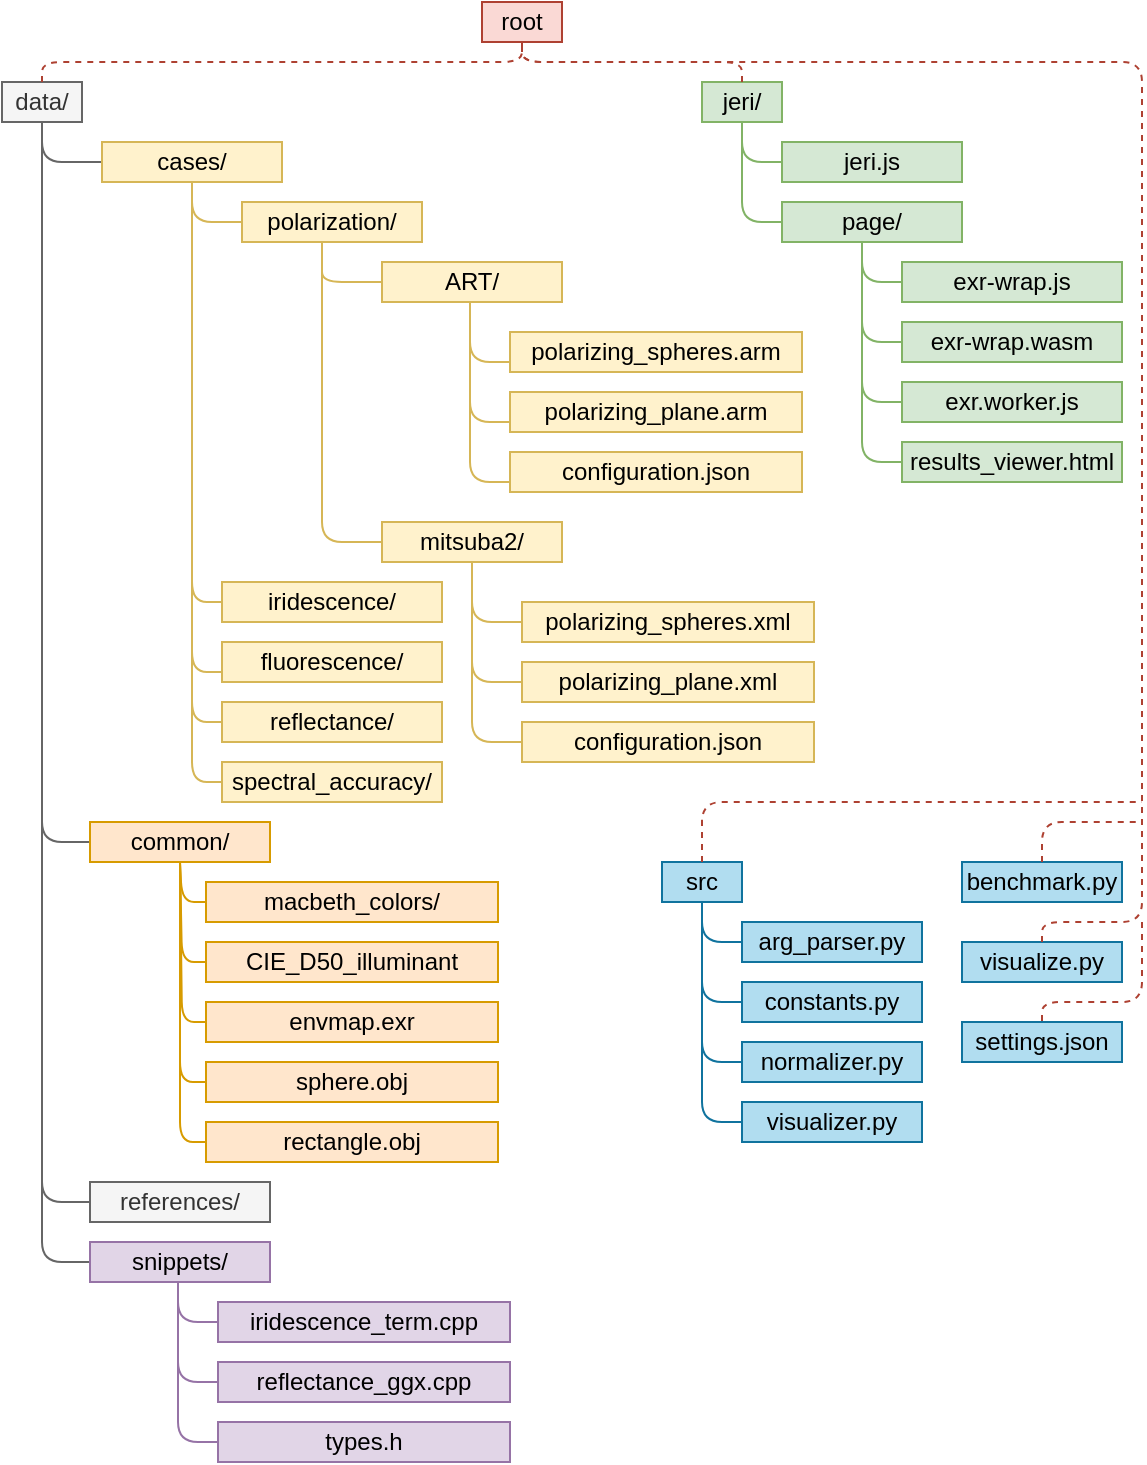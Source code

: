 <mxfile version="13.4.6" type="device"><diagram id="QD6-xCFPaR6NN4qHjSqh" name="Page-1"><mxGraphModel dx="1038" dy="580" grid="1" gridSize="10" guides="1" tooltips="1" connect="1" arrows="1" fold="1" page="1" pageScale="1" pageWidth="827" pageHeight="1169" math="0" shadow="0"><root><mxCell id="0"/><mxCell id="1" parent="0"/><mxCell id="x9vF5xHZ1lk9lBWt_NGZ-1" value="data/" style="text;html=1;align=center;verticalAlign=middle;whiteSpace=wrap;rounded=0;fillColor=#f5f5f5;strokeColor=#666666;fontColor=#333333;" vertex="1" parent="1"><mxGeometry x="40" y="280" width="40" height="20" as="geometry"/></mxCell><mxCell id="x9vF5xHZ1lk9lBWt_NGZ-2" value="jeri/" style="text;html=1;align=center;verticalAlign=middle;whiteSpace=wrap;rounded=0;fillColor=#d5e8d4;strokeColor=#82b366;" vertex="1" parent="1"><mxGeometry x="390" y="280" width="40" height="20" as="geometry"/></mxCell><mxCell id="x9vF5xHZ1lk9lBWt_NGZ-3" value="src" style="text;html=1;align=center;verticalAlign=middle;whiteSpace=wrap;rounded=0;fillColor=#b1ddf0;strokeColor=#10739e;" vertex="1" parent="1"><mxGeometry x="370" y="670" width="40" height="20" as="geometry"/></mxCell><mxCell id="x9vF5xHZ1lk9lBWt_NGZ-4" value="benchmark.py" style="text;html=1;align=center;verticalAlign=middle;whiteSpace=wrap;rounded=0;fillColor=#b1ddf0;strokeColor=#10739e;" vertex="1" parent="1"><mxGeometry x="520" y="670" width="80" height="20" as="geometry"/></mxCell><mxCell id="x9vF5xHZ1lk9lBWt_NGZ-5" value="visualize.py" style="text;html=1;align=center;verticalAlign=middle;whiteSpace=wrap;rounded=0;fillColor=#b1ddf0;strokeColor=#10739e;" vertex="1" parent="1"><mxGeometry x="520" y="710" width="80" height="20" as="geometry"/></mxCell><mxCell id="x9vF5xHZ1lk9lBWt_NGZ-6" value="settings.json" style="text;html=1;align=center;verticalAlign=middle;whiteSpace=wrap;rounded=0;fillColor=#b1ddf0;strokeColor=#10739e;" vertex="1" parent="1"><mxGeometry x="520" y="750" width="80" height="20" as="geometry"/></mxCell><mxCell id="x9vF5xHZ1lk9lBWt_NGZ-7" value="" style="endArrow=none;html=1;fillColor=#b1ddf0;strokeColor=#10739e;exitX=0.5;exitY=1;exitDx=0;exitDy=0;" edge="1" parent="1" source="x9vF5xHZ1lk9lBWt_NGZ-3"><mxGeometry width="50" height="50" relative="1" as="geometry"><mxPoint x="500" y="770" as="sourcePoint"/><mxPoint x="410" y="710" as="targetPoint"/><Array as="points"><mxPoint x="390" y="710"/></Array></mxGeometry></mxCell><mxCell id="x9vF5xHZ1lk9lBWt_NGZ-8" value="arg_parser.py" style="text;html=1;align=center;verticalAlign=middle;whiteSpace=wrap;rounded=0;fillColor=#b1ddf0;strokeColor=#10739e;" vertex="1" parent="1"><mxGeometry x="410" y="700" width="90" height="20" as="geometry"/></mxCell><mxCell id="x9vF5xHZ1lk9lBWt_NGZ-9" value="" style="endArrow=none;html=1;fillColor=#b1ddf0;strokeColor=#10739e;exitX=0.5;exitY=1;exitDx=0;exitDy=0;" edge="1" parent="1" source="x9vF5xHZ1lk9lBWt_NGZ-3"><mxGeometry width="50" height="50" relative="1" as="geometry"><mxPoint x="390" y="720" as="sourcePoint"/><mxPoint x="410" y="740" as="targetPoint"/><Array as="points"><mxPoint x="390" y="740"/></Array></mxGeometry></mxCell><mxCell id="x9vF5xHZ1lk9lBWt_NGZ-10" value="constants.py" style="text;html=1;align=center;verticalAlign=middle;whiteSpace=wrap;rounded=0;fillColor=#b1ddf0;strokeColor=#10739e;" vertex="1" parent="1"><mxGeometry x="410" y="730" width="90" height="20" as="geometry"/></mxCell><mxCell id="x9vF5xHZ1lk9lBWt_NGZ-11" value="" style="endArrow=none;html=1;fillColor=#b1ddf0;strokeColor=#10739e;exitX=0.5;exitY=1;exitDx=0;exitDy=0;" edge="1" parent="1" source="x9vF5xHZ1lk9lBWt_NGZ-3"><mxGeometry width="50" height="50" relative="1" as="geometry"><mxPoint x="390" y="750" as="sourcePoint"/><mxPoint x="410" y="770" as="targetPoint"/><Array as="points"><mxPoint x="390" y="770"/></Array></mxGeometry></mxCell><mxCell id="x9vF5xHZ1lk9lBWt_NGZ-12" value="normalizer.py" style="text;html=1;align=center;verticalAlign=middle;whiteSpace=wrap;rounded=0;fillColor=#b1ddf0;strokeColor=#10739e;" vertex="1" parent="1"><mxGeometry x="410" y="760" width="90" height="20" as="geometry"/></mxCell><mxCell id="x9vF5xHZ1lk9lBWt_NGZ-13" value="" style="endArrow=none;html=1;fillColor=#b1ddf0;strokeColor=#10739e;" edge="1" parent="1"><mxGeometry width="50" height="50" relative="1" as="geometry"><mxPoint x="390" y="690" as="sourcePoint"/><mxPoint x="410" y="800" as="targetPoint"/><Array as="points"><mxPoint x="390" y="800"/></Array></mxGeometry></mxCell><mxCell id="x9vF5xHZ1lk9lBWt_NGZ-14" value="visualizer.py" style="text;html=1;align=center;verticalAlign=middle;whiteSpace=wrap;rounded=0;fillColor=#b1ddf0;strokeColor=#10739e;" vertex="1" parent="1"><mxGeometry x="410" y="790" width="90" height="20" as="geometry"/></mxCell><mxCell id="x9vF5xHZ1lk9lBWt_NGZ-15" value="" style="endArrow=none;html=1;fillColor=#d5e8d4;strokeColor=#82b366;exitX=0.5;exitY=1;exitDx=0;exitDy=0;" edge="1" parent="1"><mxGeometry width="50" height="50" relative="1" as="geometry"><mxPoint x="470" y="360" as="sourcePoint"/><mxPoint x="490" y="380" as="targetPoint"/><Array as="points"><mxPoint x="470" y="380"/></Array></mxGeometry></mxCell><mxCell id="x9vF5xHZ1lk9lBWt_NGZ-16" value="exr-wrap.js" style="text;html=1;align=center;verticalAlign=middle;whiteSpace=wrap;rounded=0;fillColor=#d5e8d4;strokeColor=#82b366;" vertex="1" parent="1"><mxGeometry x="490" y="370" width="110" height="20" as="geometry"/></mxCell><mxCell id="x9vF5xHZ1lk9lBWt_NGZ-17" value="" style="endArrow=none;html=1;fillColor=#d5e8d4;strokeColor=#82b366;exitX=0.5;exitY=1;exitDx=0;exitDy=0;" edge="1" parent="1"><mxGeometry width="50" height="50" relative="1" as="geometry"><mxPoint x="470" y="360" as="sourcePoint"/><mxPoint x="490" y="410" as="targetPoint"/><Array as="points"><mxPoint x="470" y="410"/></Array></mxGeometry></mxCell><mxCell id="x9vF5xHZ1lk9lBWt_NGZ-18" value="exr-wrap.wasm" style="text;html=1;align=center;verticalAlign=middle;whiteSpace=wrap;rounded=0;fillColor=#d5e8d4;strokeColor=#82b366;" vertex="1" parent="1"><mxGeometry x="490" y="400" width="110" height="20" as="geometry"/></mxCell><mxCell id="x9vF5xHZ1lk9lBWt_NGZ-19" value="" style="endArrow=none;html=1;fillColor=#d5e8d4;strokeColor=#82b366;exitX=0.5;exitY=1;exitDx=0;exitDy=0;" edge="1" parent="1"><mxGeometry width="50" height="50" relative="1" as="geometry"><mxPoint x="470" y="360" as="sourcePoint"/><mxPoint x="490" y="440" as="targetPoint"/><Array as="points"><mxPoint x="470" y="440"/></Array></mxGeometry></mxCell><mxCell id="x9vF5xHZ1lk9lBWt_NGZ-20" value="exr.worker.js" style="text;html=1;align=center;verticalAlign=middle;whiteSpace=wrap;rounded=0;fillColor=#d5e8d4;strokeColor=#82b366;" vertex="1" parent="1"><mxGeometry x="490" y="430" width="110" height="20" as="geometry"/></mxCell><mxCell id="x9vF5xHZ1lk9lBWt_NGZ-21" value="" style="endArrow=none;html=1;fillColor=#d5e8d4;strokeColor=#82b366;" edge="1" parent="1"><mxGeometry width="50" height="50" relative="1" as="geometry"><mxPoint x="470" y="360" as="sourcePoint"/><mxPoint x="490" y="470" as="targetPoint"/><Array as="points"><mxPoint x="470" y="470"/></Array></mxGeometry></mxCell><mxCell id="x9vF5xHZ1lk9lBWt_NGZ-22" value="results_viewer.html" style="text;html=1;align=center;verticalAlign=middle;whiteSpace=wrap;rounded=0;fillColor=#d5e8d4;strokeColor=#82b366;" vertex="1" parent="1"><mxGeometry x="490" y="460" width="110" height="20" as="geometry"/></mxCell><mxCell id="x9vF5xHZ1lk9lBWt_NGZ-23" value="" style="endArrow=none;html=1;fillColor=#d5e8d4;strokeColor=#82b366;exitX=0.5;exitY=1;exitDx=0;exitDy=0;" edge="1" parent="1"><mxGeometry width="50" height="50" relative="1" as="geometry"><mxPoint x="410" y="300" as="sourcePoint"/><mxPoint x="430" y="320" as="targetPoint"/><Array as="points"><mxPoint x="410" y="320"/></Array></mxGeometry></mxCell><mxCell id="x9vF5xHZ1lk9lBWt_NGZ-24" value="jeri.js" style="text;html=1;align=center;verticalAlign=middle;whiteSpace=wrap;rounded=0;fillColor=#d5e8d4;strokeColor=#82b366;" vertex="1" parent="1"><mxGeometry x="430" y="310" width="90" height="20" as="geometry"/></mxCell><mxCell id="x9vF5xHZ1lk9lBWt_NGZ-25" value="" style="endArrow=none;html=1;fillColor=#d5e8d4;strokeColor=#82b366;exitX=0.5;exitY=1;exitDx=0;exitDy=0;" edge="1" parent="1"><mxGeometry width="50" height="50" relative="1" as="geometry"><mxPoint x="410" y="300" as="sourcePoint"/><mxPoint x="430" y="350" as="targetPoint"/><Array as="points"><mxPoint x="410" y="350"/></Array></mxGeometry></mxCell><mxCell id="x9vF5xHZ1lk9lBWt_NGZ-26" value="page/" style="text;html=1;align=center;verticalAlign=middle;whiteSpace=wrap;rounded=0;fillColor=#d5e8d4;strokeColor=#82b366;" vertex="1" parent="1"><mxGeometry x="430" y="340" width="90" height="20" as="geometry"/></mxCell><mxCell id="x9vF5xHZ1lk9lBWt_NGZ-39" value="" style="endArrow=none;html=1;fillColor=#f5f5f5;strokeColor=#666666;" edge="1" parent="1"><mxGeometry width="50" height="50" relative="1" as="geometry"><mxPoint x="60" y="300" as="sourcePoint"/><mxPoint x="90" y="320" as="targetPoint"/><Array as="points"><mxPoint x="60" y="320"/></Array></mxGeometry></mxCell><mxCell id="x9vF5xHZ1lk9lBWt_NGZ-40" value="cases/" style="text;html=1;align=center;verticalAlign=middle;whiteSpace=wrap;rounded=0;fillColor=#fff2cc;strokeColor=#d6b656;" vertex="1" parent="1"><mxGeometry x="90" y="310" width="90" height="20" as="geometry"/></mxCell><mxCell id="x9vF5xHZ1lk9lBWt_NGZ-41" value="" style="endArrow=none;html=1;fillColor=#f5f5f5;strokeColor=#666666;exitX=0.5;exitY=1;exitDx=0;exitDy=0;entryX=0;entryY=0.5;entryDx=0;entryDy=0;" edge="1" parent="1" source="x9vF5xHZ1lk9lBWt_NGZ-1" target="x9vF5xHZ1lk9lBWt_NGZ-42"><mxGeometry width="50" height="50" relative="1" as="geometry"><mxPoint x="70" y="300" as="sourcePoint"/><mxPoint x="90" y="350" as="targetPoint"/><Array as="points"><mxPoint x="60" y="660"/></Array></mxGeometry></mxCell><mxCell id="x9vF5xHZ1lk9lBWt_NGZ-42" value="common/" style="text;html=1;align=center;verticalAlign=middle;whiteSpace=wrap;rounded=0;fillColor=#ffe6cc;strokeColor=#d79b00;" vertex="1" parent="1"><mxGeometry x="84" y="650" width="90" height="20" as="geometry"/></mxCell><mxCell id="x9vF5xHZ1lk9lBWt_NGZ-43" value="" style="endArrow=none;html=1;fillColor=#f5f5f5;strokeColor=#666666;exitX=0.5;exitY=1;exitDx=0;exitDy=0;entryX=0;entryY=0.5;entryDx=0;entryDy=0;" edge="1" parent="1" source="x9vF5xHZ1lk9lBWt_NGZ-1" target="x9vF5xHZ1lk9lBWt_NGZ-44"><mxGeometry width="50" height="50" relative="1" as="geometry"><mxPoint x="70" y="300" as="sourcePoint"/><mxPoint x="90" y="380" as="targetPoint"/><Array as="points"><mxPoint x="60" y="790"/><mxPoint x="60" y="840"/></Array></mxGeometry></mxCell><mxCell id="x9vF5xHZ1lk9lBWt_NGZ-44" value="references/" style="text;html=1;align=center;verticalAlign=middle;whiteSpace=wrap;rounded=0;fillColor=#f5f5f5;strokeColor=#666666;fontColor=#333333;" vertex="1" parent="1"><mxGeometry x="84" y="830" width="90" height="20" as="geometry"/></mxCell><mxCell id="x9vF5xHZ1lk9lBWt_NGZ-45" value="" style="endArrow=none;html=1;fillColor=#f5f5f5;strokeColor=#666666;entryX=0;entryY=0.5;entryDx=0;entryDy=0;" edge="1" parent="1" source="x9vF5xHZ1lk9lBWt_NGZ-1" target="x9vF5xHZ1lk9lBWt_NGZ-46"><mxGeometry width="50" height="50" relative="1" as="geometry"><mxPoint x="70" y="300" as="sourcePoint"/><mxPoint x="90" y="410" as="targetPoint"/><Array as="points"><mxPoint x="60" y="820"/><mxPoint x="60" y="870"/></Array></mxGeometry></mxCell><mxCell id="x9vF5xHZ1lk9lBWt_NGZ-46" value="snippets/" style="text;html=1;align=center;verticalAlign=middle;whiteSpace=wrap;rounded=0;fillColor=#e1d5e7;strokeColor=#9673a6;" vertex="1" parent="1"><mxGeometry x="84" y="860" width="90" height="20" as="geometry"/></mxCell><mxCell id="x9vF5xHZ1lk9lBWt_NGZ-47" value="" style="endArrow=none;html=1;fillColor=#fff2cc;strokeColor=#d6b656;exitX=0.5;exitY=1;exitDx=0;exitDy=0;" edge="1" parent="1" source="x9vF5xHZ1lk9lBWt_NGZ-40"><mxGeometry width="50" height="50" relative="1" as="geometry"><mxPoint x="140" y="330" as="sourcePoint"/><mxPoint x="160" y="350" as="targetPoint"/><Array as="points"><mxPoint x="135" y="350"/></Array></mxGeometry></mxCell><mxCell id="x9vF5xHZ1lk9lBWt_NGZ-48" value="polarization/" style="text;html=1;align=center;verticalAlign=middle;whiteSpace=wrap;rounded=0;fillColor=#fff2cc;strokeColor=#d6b656;" vertex="1" parent="1"><mxGeometry x="160" y="340" width="90" height="20" as="geometry"/></mxCell><mxCell id="x9vF5xHZ1lk9lBWt_NGZ-49" value="" style="endArrow=none;html=1;fillColor=#fff2cc;strokeColor=#d6b656;exitX=0.5;exitY=1;exitDx=0;exitDy=0;" edge="1" parent="1" source="x9vF5xHZ1lk9lBWt_NGZ-40"><mxGeometry width="50" height="50" relative="1" as="geometry"><mxPoint x="140" y="630" as="sourcePoint"/><mxPoint x="150" y="575" as="targetPoint"/><Array as="points"><mxPoint x="135" y="575"/></Array></mxGeometry></mxCell><mxCell id="x9vF5xHZ1lk9lBWt_NGZ-50" value="iridescence/" style="text;html=1;align=center;verticalAlign=middle;whiteSpace=wrap;rounded=0;fillColor=#fff2cc;strokeColor=#d6b656;" vertex="1" parent="1"><mxGeometry x="150" y="530" width="110" height="20" as="geometry"/></mxCell><mxCell id="x9vF5xHZ1lk9lBWt_NGZ-51" value="" style="endArrow=none;html=1;fillColor=#fff2cc;strokeColor=#d6b656;exitX=0.5;exitY=1;exitDx=0;exitDy=0;entryX=0;entryY=0.5;entryDx=0;entryDy=0;" edge="1" parent="1" source="x9vF5xHZ1lk9lBWt_NGZ-40" target="x9vF5xHZ1lk9lBWt_NGZ-55"><mxGeometry width="50" height="50" relative="1" as="geometry"><mxPoint x="140" y="630" as="sourcePoint"/><mxPoint x="150" y="605" as="targetPoint"/><Array as="points"><mxPoint x="135" y="600"/></Array></mxGeometry></mxCell><mxCell id="x9vF5xHZ1lk9lBWt_NGZ-52" value="fluorescence/" style="text;html=1;align=center;verticalAlign=middle;whiteSpace=wrap;rounded=0;fillColor=#fff2cc;strokeColor=#d6b656;" vertex="1" parent="1"><mxGeometry x="150" y="560" width="110" height="20" as="geometry"/></mxCell><mxCell id="x9vF5xHZ1lk9lBWt_NGZ-53" value="" style="endArrow=none;html=1;fillColor=#fff2cc;strokeColor=#d6b656;exitX=0.5;exitY=1;exitDx=0;exitDy=0;entryX=0;entryY=0.5;entryDx=0;entryDy=0;" edge="1" parent="1" source="x9vF5xHZ1lk9lBWt_NGZ-40" target="x9vF5xHZ1lk9lBWt_NGZ-124"><mxGeometry width="50" height="50" relative="1" as="geometry"><mxPoint x="140" y="630" as="sourcePoint"/><mxPoint x="150" y="635" as="targetPoint"/><Array as="points"><mxPoint x="135" y="630"/></Array></mxGeometry></mxCell><mxCell id="x9vF5xHZ1lk9lBWt_NGZ-55" value="reflectance/" style="text;html=1;align=center;verticalAlign=middle;whiteSpace=wrap;rounded=0;fillColor=#fff2cc;strokeColor=#d6b656;" vertex="1" parent="1"><mxGeometry x="150" y="590" width="110" height="20" as="geometry"/></mxCell><mxCell id="x9vF5xHZ1lk9lBWt_NGZ-56" value="" style="endArrow=none;html=1;fillColor=#fff2cc;strokeColor=#d6b656;exitX=0.5;exitY=1;exitDx=0;exitDy=0;entryX=0;entryY=0.5;entryDx=0;entryDy=0;" edge="1" parent="1" source="x9vF5xHZ1lk9lBWt_NGZ-40" target="x9vF5xHZ1lk9lBWt_NGZ-50"><mxGeometry width="50" height="50" relative="1" as="geometry"><mxPoint x="140" y="655" as="sourcePoint"/><mxPoint x="150" y="660" as="targetPoint"/><Array as="points"><mxPoint x="135" y="540"/></Array></mxGeometry></mxCell><mxCell id="x9vF5xHZ1lk9lBWt_NGZ-78" value="" style="endArrow=none;html=1;fillColor=#fff2cc;strokeColor=#d6b656;exitX=0.5;exitY=1;exitDx=0;exitDy=0;entryX=0;entryY=0.5;entryDx=0;entryDy=0;" edge="1" parent="1" target="x9vF5xHZ1lk9lBWt_NGZ-81"><mxGeometry width="50" height="50" relative="1" as="geometry"><mxPoint x="200" y="360" as="sourcePoint"/><mxPoint x="310" y="620" as="targetPoint"/><Array as="points"><mxPoint x="200" y="510"/></Array></mxGeometry></mxCell><mxCell id="x9vF5xHZ1lk9lBWt_NGZ-79" value="ART/" style="text;html=1;align=center;verticalAlign=middle;whiteSpace=wrap;rounded=0;fillColor=#fff2cc;strokeColor=#d6b656;" vertex="1" parent="1"><mxGeometry x="230" y="370" width="90" height="20" as="geometry"/></mxCell><mxCell id="x9vF5xHZ1lk9lBWt_NGZ-81" value="mitsuba2/" style="text;html=1;align=center;verticalAlign=middle;whiteSpace=wrap;rounded=0;fillColor=#fff2cc;strokeColor=#d6b656;" vertex="1" parent="1"><mxGeometry x="230" y="500" width="90" height="20" as="geometry"/></mxCell><mxCell id="x9vF5xHZ1lk9lBWt_NGZ-86" value="" style="endArrow=none;html=1;fillColor=#fff2cc;strokeColor=#d6b656;entryX=0;entryY=0.5;entryDx=0;entryDy=0;" edge="1" parent="1" target="x9vF5xHZ1lk9lBWt_NGZ-79"><mxGeometry width="50" height="50" relative="1" as="geometry"><mxPoint x="200" y="370" as="sourcePoint"/><mxPoint x="220" y="380" as="targetPoint"/><Array as="points"><mxPoint x="200" y="380"/></Array></mxGeometry></mxCell><mxCell id="x9vF5xHZ1lk9lBWt_NGZ-87" value="" style="endArrow=none;html=1;fillColor=#fff2cc;strokeColor=#d6b656;" edge="1" parent="1"><mxGeometry width="50" height="50" relative="1" as="geometry"><mxPoint x="274" y="400" as="sourcePoint"/><mxPoint x="294" y="420" as="targetPoint"/><Array as="points"><mxPoint x="274" y="420"/></Array></mxGeometry></mxCell><mxCell id="x9vF5xHZ1lk9lBWt_NGZ-88" value="polarizing_spheres.arm" style="text;html=1;align=center;verticalAlign=middle;whiteSpace=wrap;rounded=0;fillColor=#fff2cc;strokeColor=#d6b656;" vertex="1" parent="1"><mxGeometry x="294" y="405" width="146" height="20" as="geometry"/></mxCell><mxCell id="x9vF5xHZ1lk9lBWt_NGZ-89" value="" style="endArrow=none;html=1;fillColor=#fff2cc;strokeColor=#d6b656;" edge="1" parent="1"><mxGeometry width="50" height="50" relative="1" as="geometry"><mxPoint x="274" y="400" as="sourcePoint"/><mxPoint x="294" y="450" as="targetPoint"/><Array as="points"><mxPoint x="274" y="450"/></Array></mxGeometry></mxCell><mxCell id="x9vF5xHZ1lk9lBWt_NGZ-90" value="polarizing_plane.arm" style="text;html=1;align=center;verticalAlign=middle;whiteSpace=wrap;rounded=0;fillColor=#fff2cc;strokeColor=#d6b656;" vertex="1" parent="1"><mxGeometry x="294" y="435" width="146" height="20" as="geometry"/></mxCell><mxCell id="x9vF5xHZ1lk9lBWt_NGZ-91" value="" style="endArrow=none;html=1;fillColor=#fff2cc;strokeColor=#d6b656;" edge="1" parent="1"><mxGeometry width="50" height="50" relative="1" as="geometry"><mxPoint x="274" y="390" as="sourcePoint"/><mxPoint x="294" y="480" as="targetPoint"/><Array as="points"><mxPoint x="274" y="480"/></Array></mxGeometry></mxCell><mxCell id="x9vF5xHZ1lk9lBWt_NGZ-92" value="configuration.json" style="text;html=1;align=center;verticalAlign=middle;whiteSpace=wrap;rounded=0;fillColor=#fff2cc;strokeColor=#d6b656;" vertex="1" parent="1"><mxGeometry x="294" y="465" width="146" height="20" as="geometry"/></mxCell><mxCell id="x9vF5xHZ1lk9lBWt_NGZ-96" value="" style="endArrow=none;html=1;fillColor=#fff2cc;strokeColor=#d6b656;exitX=0.5;exitY=1;exitDx=0;exitDy=0;" edge="1" parent="1" source="x9vF5xHZ1lk9lBWt_NGZ-81"><mxGeometry width="50" height="50" relative="1" as="geometry"><mxPoint x="262" y="530" as="sourcePoint"/><mxPoint x="300" y="550" as="targetPoint"/><Array as="points"><mxPoint x="275" y="550"/></Array></mxGeometry></mxCell><mxCell id="x9vF5xHZ1lk9lBWt_NGZ-97" value="polarizing_spheres.xml" style="text;html=1;align=center;verticalAlign=middle;whiteSpace=wrap;rounded=0;fillColor=#fff2cc;strokeColor=#d6b656;" vertex="1" parent="1"><mxGeometry x="300" y="540" width="146" height="20" as="geometry"/></mxCell><mxCell id="x9vF5xHZ1lk9lBWt_NGZ-98" value="" style="endArrow=none;html=1;fillColor=#fff2cc;strokeColor=#d6b656;exitX=0.5;exitY=1;exitDx=0;exitDy=0;" edge="1" parent="1" source="x9vF5xHZ1lk9lBWt_NGZ-81"><mxGeometry width="50" height="50" relative="1" as="geometry"><mxPoint x="262" y="530" as="sourcePoint"/><mxPoint x="300" y="580" as="targetPoint"/><Array as="points"><mxPoint x="275" y="580"/></Array></mxGeometry></mxCell><mxCell id="x9vF5xHZ1lk9lBWt_NGZ-99" value="polarizing_plane.xml" style="text;html=1;align=center;verticalAlign=middle;whiteSpace=wrap;rounded=0;fillColor=#fff2cc;strokeColor=#d6b656;" vertex="1" parent="1"><mxGeometry x="300" y="570" width="146" height="20" as="geometry"/></mxCell><mxCell id="x9vF5xHZ1lk9lBWt_NGZ-100" value="" style="endArrow=none;html=1;fillColor=#fff2cc;strokeColor=#d6b656;exitX=0.5;exitY=1;exitDx=0;exitDy=0;" edge="1" parent="1" source="x9vF5xHZ1lk9lBWt_NGZ-81"><mxGeometry width="50" height="50" relative="1" as="geometry"><mxPoint x="262" y="520" as="sourcePoint"/><mxPoint x="300" y="610" as="targetPoint"/><Array as="points"><mxPoint x="275" y="610"/></Array></mxGeometry></mxCell><mxCell id="x9vF5xHZ1lk9lBWt_NGZ-101" value="configuration.json" style="text;html=1;align=center;verticalAlign=middle;whiteSpace=wrap;rounded=0;fillColor=#fff2cc;strokeColor=#d6b656;" vertex="1" parent="1"><mxGeometry x="300" y="600" width="146" height="20" as="geometry"/></mxCell><mxCell id="x9vF5xHZ1lk9lBWt_NGZ-102" value="" style="endArrow=none;html=1;fillColor=#ffe6cc;strokeColor=#d79b00;entryX=0;entryY=0.5;entryDx=0;entryDy=0;exitX=0.5;exitY=1;exitDx=0;exitDy=0;" edge="1" parent="1" source="x9vF5xHZ1lk9lBWt_NGZ-42" target="x9vF5xHZ1lk9lBWt_NGZ-103"><mxGeometry width="50" height="50" relative="1" as="geometry"><mxPoint x="122" y="670" as="sourcePoint"/><mxPoint x="142" y="690" as="targetPoint"/><Array as="points"><mxPoint x="130" y="690"/></Array></mxGeometry></mxCell><mxCell id="x9vF5xHZ1lk9lBWt_NGZ-103" value="macbeth_colors/" style="text;html=1;align=center;verticalAlign=middle;whiteSpace=wrap;rounded=0;fillColor=#ffe6cc;strokeColor=#d79b00;" vertex="1" parent="1"><mxGeometry x="142" y="680" width="146" height="20" as="geometry"/></mxCell><mxCell id="x9vF5xHZ1lk9lBWt_NGZ-104" value="" style="endArrow=none;html=1;fillColor=#ffe6cc;strokeColor=#d79b00;entryX=0;entryY=0.5;entryDx=0;entryDy=0;exitX=0.5;exitY=1;exitDx=0;exitDy=0;" edge="1" parent="1" source="x9vF5xHZ1lk9lBWt_NGZ-42" target="x9vF5xHZ1lk9lBWt_NGZ-105"><mxGeometry width="50" height="50" relative="1" as="geometry"><mxPoint x="122" y="670" as="sourcePoint"/><mxPoint x="142" y="720" as="targetPoint"/><Array as="points"><mxPoint x="130" y="720"/></Array></mxGeometry></mxCell><mxCell id="x9vF5xHZ1lk9lBWt_NGZ-105" value="CIE_D50_illuminant" style="text;html=1;align=center;verticalAlign=middle;whiteSpace=wrap;rounded=0;fillColor=#ffe6cc;strokeColor=#d79b00;" vertex="1" parent="1"><mxGeometry x="142" y="710" width="146" height="20" as="geometry"/></mxCell><mxCell id="x9vF5xHZ1lk9lBWt_NGZ-106" value="" style="endArrow=none;html=1;fillColor=#ffe6cc;strokeColor=#d79b00;entryX=0;entryY=0.5;entryDx=0;entryDy=0;exitX=0.5;exitY=1;exitDx=0;exitDy=0;" edge="1" parent="1" source="x9vF5xHZ1lk9lBWt_NGZ-42" target="x9vF5xHZ1lk9lBWt_NGZ-107"><mxGeometry width="50" height="50" relative="1" as="geometry"><mxPoint x="124" y="670" as="sourcePoint"/><mxPoint x="144" y="760" as="targetPoint"/><Array as="points"><mxPoint x="130" y="750"/></Array></mxGeometry></mxCell><mxCell id="x9vF5xHZ1lk9lBWt_NGZ-107" value="envmap.exr" style="text;html=1;align=center;verticalAlign=middle;whiteSpace=wrap;rounded=0;fillColor=#ffe6cc;strokeColor=#d79b00;" vertex="1" parent="1"><mxGeometry x="142" y="740" width="146" height="20" as="geometry"/></mxCell><mxCell id="x9vF5xHZ1lk9lBWt_NGZ-108" value="" style="endArrow=none;html=1;fillColor=#ffe6cc;strokeColor=#d79b00;entryX=0;entryY=0.5;entryDx=0;entryDy=0;exitX=0.5;exitY=1;exitDx=0;exitDy=0;" edge="1" parent="1" source="x9vF5xHZ1lk9lBWt_NGZ-42" target="x9vF5xHZ1lk9lBWt_NGZ-109"><mxGeometry width="50" height="50" relative="1" as="geometry"><mxPoint x="122" y="670" as="sourcePoint"/><mxPoint x="142" y="785" as="targetPoint"/><Array as="points"><mxPoint x="129" y="780"/></Array></mxGeometry></mxCell><mxCell id="x9vF5xHZ1lk9lBWt_NGZ-109" value="sphere.obj" style="text;html=1;align=center;verticalAlign=middle;whiteSpace=wrap;rounded=0;fillColor=#ffe6cc;strokeColor=#d79b00;" vertex="1" parent="1"><mxGeometry x="142" y="770" width="146" height="20" as="geometry"/></mxCell><mxCell id="x9vF5xHZ1lk9lBWt_NGZ-110" value="" style="endArrow=none;html=1;fillColor=#ffe6cc;strokeColor=#d79b00;entryX=0;entryY=0.5;entryDx=0;entryDy=0;exitX=0.5;exitY=1;exitDx=0;exitDy=0;" edge="1" parent="1" source="x9vF5xHZ1lk9lBWt_NGZ-42" target="x9vF5xHZ1lk9lBWt_NGZ-111"><mxGeometry width="50" height="50" relative="1" as="geometry"><mxPoint x="120" y="672" as="sourcePoint"/><mxPoint x="144" y="825" as="targetPoint"/><Array as="points"><mxPoint x="129" y="810"/></Array></mxGeometry></mxCell><mxCell id="x9vF5xHZ1lk9lBWt_NGZ-111" value="rectangle.obj" style="text;html=1;align=center;verticalAlign=middle;whiteSpace=wrap;rounded=0;fillColor=#ffe6cc;strokeColor=#d79b00;" vertex="1" parent="1"><mxGeometry x="142" y="800" width="146" height="20" as="geometry"/></mxCell><mxCell id="x9vF5xHZ1lk9lBWt_NGZ-114" value="" style="endArrow=none;html=1;fillColor=#e1d5e7;strokeColor=#9673a6;entryX=0;entryY=0.5;entryDx=0;entryDy=0;" edge="1" parent="1" target="x9vF5xHZ1lk9lBWt_NGZ-115"><mxGeometry width="50" height="50" relative="1" as="geometry"><mxPoint x="128" y="880" as="sourcePoint"/><mxPoint x="148" y="900" as="targetPoint"/><Array as="points"><mxPoint x="128" y="900"/></Array></mxGeometry></mxCell><mxCell id="x9vF5xHZ1lk9lBWt_NGZ-115" value="iridescence_term.cpp" style="text;html=1;align=center;verticalAlign=middle;whiteSpace=wrap;rounded=0;fillColor=#e1d5e7;strokeColor=#9673a6;" vertex="1" parent="1"><mxGeometry x="148" y="890" width="146" height="20" as="geometry"/></mxCell><mxCell id="x9vF5xHZ1lk9lBWt_NGZ-116" value="" style="endArrow=none;html=1;fillColor=#e1d5e7;strokeColor=#9673a6;entryX=0;entryY=0.5;entryDx=0;entryDy=0;" edge="1" parent="1" target="x9vF5xHZ1lk9lBWt_NGZ-117"><mxGeometry width="50" height="50" relative="1" as="geometry"><mxPoint x="128" y="880" as="sourcePoint"/><mxPoint x="148" y="930" as="targetPoint"/><Array as="points"><mxPoint x="128" y="930"/></Array></mxGeometry></mxCell><mxCell id="x9vF5xHZ1lk9lBWt_NGZ-117" value="reflectance_ggx.cpp" style="text;html=1;align=center;verticalAlign=middle;whiteSpace=wrap;rounded=0;fillColor=#e1d5e7;strokeColor=#9673a6;" vertex="1" parent="1"><mxGeometry x="148" y="920" width="146" height="20" as="geometry"/></mxCell><mxCell id="x9vF5xHZ1lk9lBWt_NGZ-118" value="" style="endArrow=none;html=1;fillColor=#e1d5e7;strokeColor=#9673a6;entryX=0;entryY=0.5;entryDx=0;entryDy=0;" edge="1" parent="1" target="x9vF5xHZ1lk9lBWt_NGZ-119"><mxGeometry width="50" height="50" relative="1" as="geometry"><mxPoint x="128" y="880" as="sourcePoint"/><mxPoint x="148" y="970" as="targetPoint"/><Array as="points"><mxPoint x="128" y="960"/></Array></mxGeometry></mxCell><mxCell id="x9vF5xHZ1lk9lBWt_NGZ-119" value="types.h" style="text;html=1;align=center;verticalAlign=middle;whiteSpace=wrap;rounded=0;fillColor=#e1d5e7;strokeColor=#9673a6;" vertex="1" parent="1"><mxGeometry x="148" y="950" width="146" height="20" as="geometry"/></mxCell><mxCell id="x9vF5xHZ1lk9lBWt_NGZ-124" value="spectral_accuracy/" style="text;html=1;align=center;verticalAlign=middle;whiteSpace=wrap;rounded=0;fillColor=#fff2cc;strokeColor=#d6b656;" vertex="1" parent="1"><mxGeometry x="150" y="620" width="110" height="20" as="geometry"/></mxCell><mxCell id="x9vF5xHZ1lk9lBWt_NGZ-125" value="root" style="text;html=1;strokeColor=#ae4132;fillColor=#fad9d5;align=center;verticalAlign=middle;whiteSpace=wrap;rounded=0;" vertex="1" parent="1"><mxGeometry x="280" y="240" width="40" height="20" as="geometry"/></mxCell><mxCell id="x9vF5xHZ1lk9lBWt_NGZ-131" value="" style="endArrow=none;dashed=1;html=1;entryX=0.5;entryY=1;entryDx=0;entryDy=0;exitX=0.5;exitY=0;exitDx=0;exitDy=0;fillColor=#fad9d5;strokeColor=#ae4132;" edge="1" parent="1" source="x9vF5xHZ1lk9lBWt_NGZ-1" target="x9vF5xHZ1lk9lBWt_NGZ-125"><mxGeometry width="50" height="50" relative="1" as="geometry"><mxPoint x="390" y="460" as="sourcePoint"/><mxPoint x="440" y="410" as="targetPoint"/><Array as="points"><mxPoint x="60" y="270"/><mxPoint x="300" y="270"/></Array></mxGeometry></mxCell><mxCell id="x9vF5xHZ1lk9lBWt_NGZ-132" value="" style="endArrow=none;dashed=1;html=1;exitX=0.5;exitY=0;exitDx=0;exitDy=0;fillColor=#fad9d5;strokeColor=#ae4132;" edge="1" parent="1" source="x9vF5xHZ1lk9lBWt_NGZ-2"><mxGeometry width="50" height="50" relative="1" as="geometry"><mxPoint x="70" y="290" as="sourcePoint"/><mxPoint x="300" y="260" as="targetPoint"/><Array as="points"><mxPoint x="410" y="270"/><mxPoint x="300" y="270"/></Array></mxGeometry></mxCell><mxCell id="x9vF5xHZ1lk9lBWt_NGZ-133" value="" style="endArrow=none;dashed=1;html=1;exitX=0.5;exitY=0;exitDx=0;exitDy=0;fillColor=#fad9d5;strokeColor=#ae4132;" edge="1" parent="1" source="x9vF5xHZ1lk9lBWt_NGZ-3"><mxGeometry width="50" height="50" relative="1" as="geometry"><mxPoint x="420" y="290" as="sourcePoint"/><mxPoint x="610" y="640" as="targetPoint"/><Array as="points"><mxPoint x="390" y="640"/></Array></mxGeometry></mxCell><mxCell id="x9vF5xHZ1lk9lBWt_NGZ-134" value="" style="endArrow=none;dashed=1;html=1;exitX=0.5;exitY=0;exitDx=0;exitDy=0;fillColor=#fad9d5;strokeColor=#ae4132;" edge="1" parent="1" source="x9vF5xHZ1lk9lBWt_NGZ-4"><mxGeometry width="50" height="50" relative="1" as="geometry"><mxPoint x="400" y="680" as="sourcePoint"/><mxPoint x="610" y="650" as="targetPoint"/><Array as="points"><mxPoint x="560" y="650"/></Array></mxGeometry></mxCell><mxCell id="x9vF5xHZ1lk9lBWt_NGZ-135" value="" style="endArrow=none;dashed=1;html=1;exitX=0.5;exitY=0;exitDx=0;exitDy=0;fillColor=#fad9d5;strokeColor=#ae4132;" edge="1" parent="1" source="x9vF5xHZ1lk9lBWt_NGZ-5"><mxGeometry width="50" height="50" relative="1" as="geometry"><mxPoint x="570" y="680" as="sourcePoint"/><mxPoint x="300" y="260" as="targetPoint"/><Array as="points"><mxPoint x="560" y="700"/><mxPoint x="610" y="700"/><mxPoint x="610" y="270"/><mxPoint x="300" y="270"/></Array></mxGeometry></mxCell><mxCell id="x9vF5xHZ1lk9lBWt_NGZ-137" value="" style="endArrow=none;dashed=1;html=1;entryX=0.5;entryY=0;entryDx=0;entryDy=0;fillColor=#fad9d5;strokeColor=#ae4132;" edge="1" parent="1" target="x9vF5xHZ1lk9lBWt_NGZ-6"><mxGeometry width="50" height="50" relative="1" as="geometry"><mxPoint x="610" y="700" as="sourcePoint"/><mxPoint x="440" y="510" as="targetPoint"/><Array as="points"><mxPoint x="610" y="740"/><mxPoint x="560" y="740"/></Array></mxGeometry></mxCell></root></mxGraphModel></diagram></mxfile>